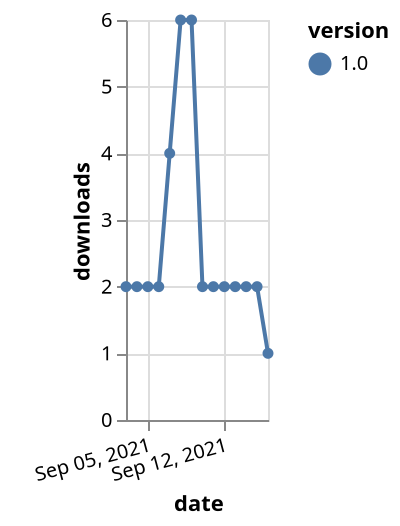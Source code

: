 {"$schema": "https://vega.github.io/schema/vega-lite/v5.json", "description": "A simple bar chart with embedded data.", "data": {"values": [{"date": "2021-09-03", "total": 2536, "delta": 2, "version": "1.0"}, {"date": "2021-09-04", "total": 2538, "delta": 2, "version": "1.0"}, {"date": "2021-09-05", "total": 2540, "delta": 2, "version": "1.0"}, {"date": "2021-09-06", "total": 2542, "delta": 2, "version": "1.0"}, {"date": "2021-09-07", "total": 2546, "delta": 4, "version": "1.0"}, {"date": "2021-09-08", "total": 2552, "delta": 6, "version": "1.0"}, {"date": "2021-09-09", "total": 2558, "delta": 6, "version": "1.0"}, {"date": "2021-09-10", "total": 2560, "delta": 2, "version": "1.0"}, {"date": "2021-09-11", "total": 2562, "delta": 2, "version": "1.0"}, {"date": "2021-09-12", "total": 2564, "delta": 2, "version": "1.0"}, {"date": "2021-09-13", "total": 2566, "delta": 2, "version": "1.0"}, {"date": "2021-09-14", "total": 2568, "delta": 2, "version": "1.0"}, {"date": "2021-09-15", "total": 2570, "delta": 2, "version": "1.0"}, {"date": "2021-09-16", "total": 2571, "delta": 1, "version": "1.0"}]}, "width": "container", "mark": {"type": "line", "point": {"filled": true}}, "encoding": {"x": {"field": "date", "type": "temporal", "timeUnit": "yearmonthdate", "title": "date", "axis": {"labelAngle": -15}}, "y": {"field": "delta", "type": "quantitative", "title": "downloads"}, "color": {"field": "version", "type": "nominal"}, "tooltip": {"field": "delta"}}}